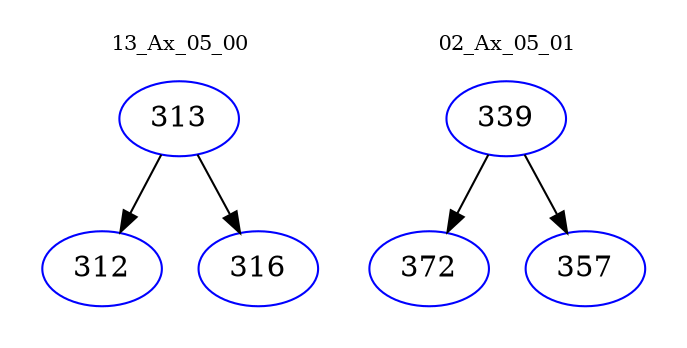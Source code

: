 digraph{
subgraph cluster_0 {
color = white
label = "13_Ax_05_00";
fontsize=10;
T0_313 [label="313", color="blue"]
T0_313 -> T0_312 [color="black"]
T0_312 [label="312", color="blue"]
T0_313 -> T0_316 [color="black"]
T0_316 [label="316", color="blue"]
}
subgraph cluster_1 {
color = white
label = "02_Ax_05_01";
fontsize=10;
T1_339 [label="339", color="blue"]
T1_339 -> T1_372 [color="black"]
T1_372 [label="372", color="blue"]
T1_339 -> T1_357 [color="black"]
T1_357 [label="357", color="blue"]
}
}
